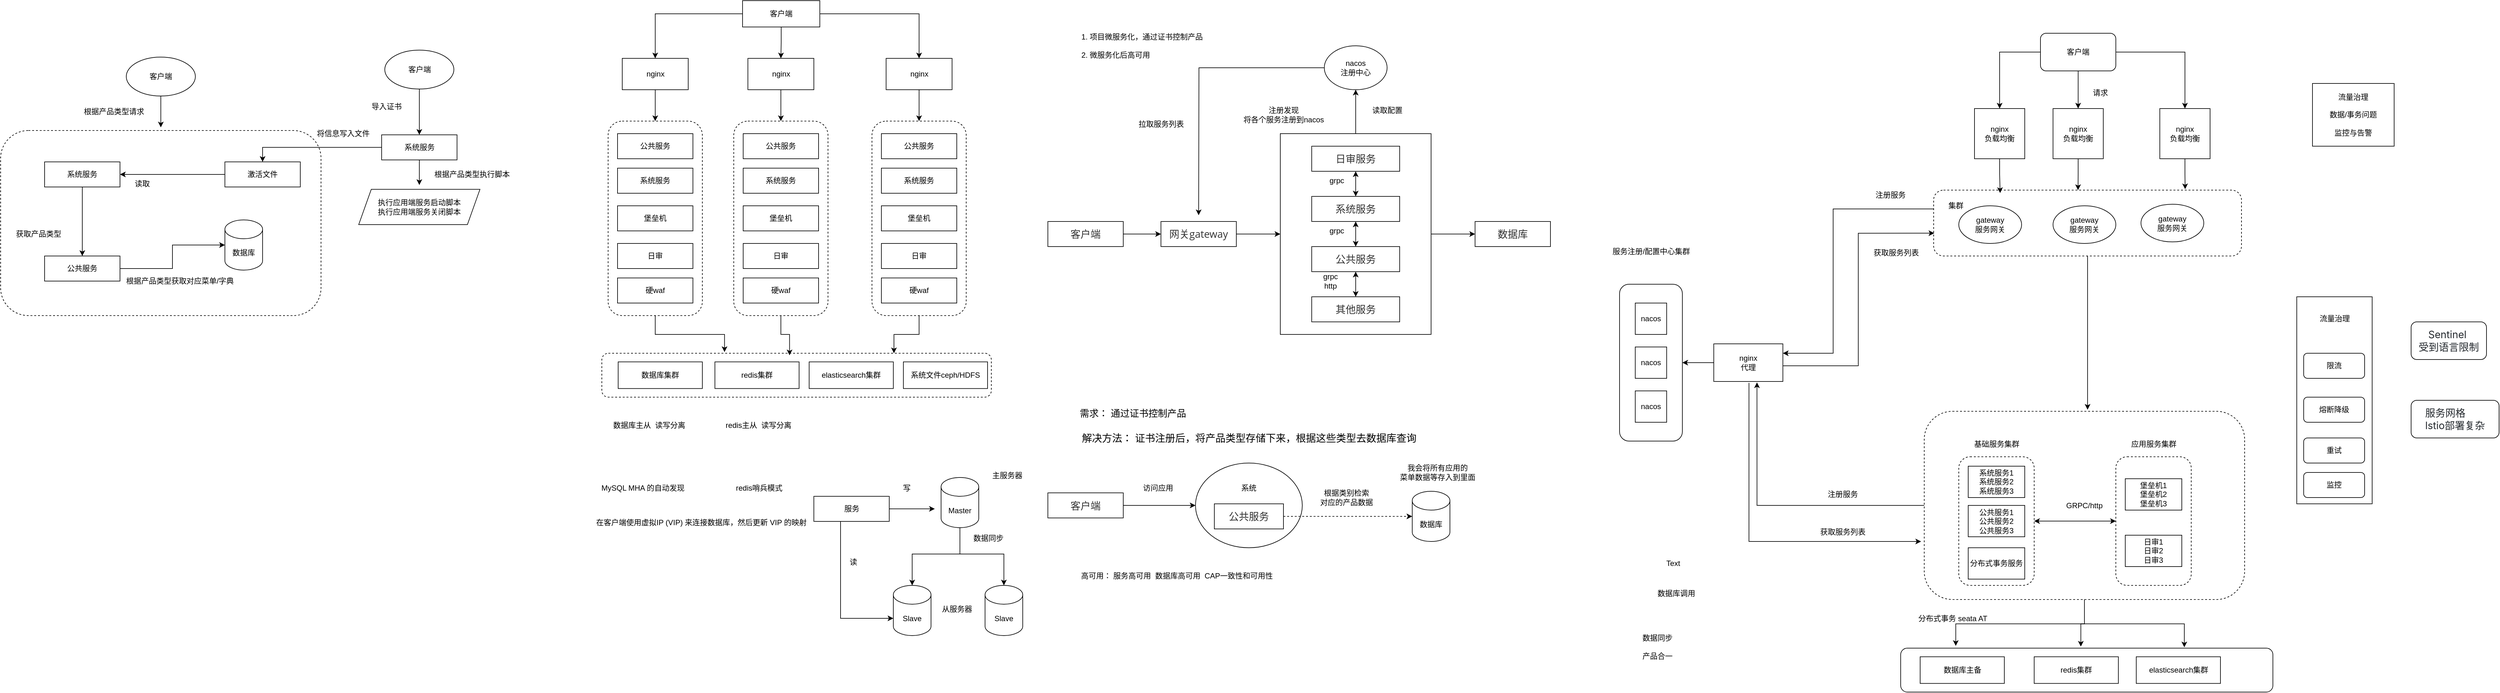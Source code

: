 <mxfile version="24.7.7">
  <diagram id="prtHgNgQTEPvFCAcTncT" name="Page-1">
    <mxGraphModel dx="2853" dy="707" grid="1" gridSize="10" guides="1" tooltips="1" connect="1" arrows="1" fold="1" page="1" pageScale="1" pageWidth="827" pageHeight="1169" math="0" shadow="0">
      <root>
        <mxCell id="0" />
        <mxCell id="1" parent="0" />
        <mxCell id="eADIxxTv7itCcgVYeMpo-132" value="" style="rounded=1;whiteSpace=wrap;html=1;dashed=1;" vertex="1" parent="1">
          <mxGeometry x="-1647" y="265" width="510" height="295" as="geometry" />
        </mxCell>
        <mxCell id="eADIxxTv7itCcgVYeMpo-8" value="" style="rounded=1;whiteSpace=wrap;html=1;dashed=1;" vertex="1" parent="1">
          <mxGeometry x="-680" y="250" width="150" height="310" as="geometry" />
        </mxCell>
        <mxCell id="CiiGDle08EUH7M_z_X6h-32" value="GRPC/http" style="rounded=1;whiteSpace=wrap;html=1;dashed=1;" parent="1" vertex="1">
          <mxGeometry x="1415" y="712.5" width="510" height="300" as="geometry" />
        </mxCell>
        <mxCell id="CiiGDle08EUH7M_z_X6h-33" value="" style="rounded=1;whiteSpace=wrap;html=1;dashed=1;" parent="1" vertex="1">
          <mxGeometry x="1470" y="785" width="120" height="205" as="geometry" />
        </mxCell>
        <mxCell id="CiiGDle08EUH7M_z_X6h-38" value="" style="rounded=1;whiteSpace=wrap;html=1;dashed=1;" parent="1" vertex="1">
          <mxGeometry x="1720" y="785" width="120" height="205" as="geometry" />
        </mxCell>
        <mxCell id="CiiGDle08EUH7M_z_X6h-51" style="edgeStyle=orthogonalEdgeStyle;rounded=0;orthogonalLoop=1;jettySize=auto;html=1;" parent="1" source="CiiGDle08EUH7M_z_X6h-10" edge="1">
          <mxGeometry relative="1" as="geometry">
            <mxPoint x="1675" y="710" as="targetPoint" />
          </mxGeometry>
        </mxCell>
        <mxCell id="CiiGDle08EUH7M_z_X6h-59" style="edgeStyle=orthogonalEdgeStyle;rounded=0;orthogonalLoop=1;jettySize=auto;html=1;entryX=1;entryY=0.25;entryDx=0;entryDy=0;" parent="1" source="CiiGDle08EUH7M_z_X6h-10" target="CiiGDle08EUH7M_z_X6h-55" edge="1">
          <mxGeometry relative="1" as="geometry">
            <Array as="points">
              <mxPoint x="1270" y="390" />
              <mxPoint x="1270" y="620" />
            </Array>
          </mxGeometry>
        </mxCell>
        <mxCell id="CiiGDle08EUH7M_z_X6h-10" value="" style="rounded=1;whiteSpace=wrap;html=1;dashed=1;" parent="1" vertex="1">
          <mxGeometry x="1430" y="360" width="490" height="105" as="geometry" />
        </mxCell>
        <mxCell id="8J4eURQ9qsnAdOyGuVqm-24" value="" style="ellipse;whiteSpace=wrap;html=1;" parent="1" vertex="1">
          <mxGeometry x="255" y="795" width="170" height="135" as="geometry" />
        </mxCell>
        <mxCell id="ddsroKh8XXSdmjw14_AX-2" style="edgeStyle=orthogonalEdgeStyle;rounded=0;orthogonalLoop=1;jettySize=auto;html=1;entryX=0.5;entryY=1;entryDx=0;entryDy=0;" parent="1" source="8J4eURQ9qsnAdOyGuVqm-12" target="8J4eURQ9qsnAdOyGuVqm-14" edge="1">
          <mxGeometry relative="1" as="geometry" />
        </mxCell>
        <mxCell id="ddsroKh8XXSdmjw14_AX-24" style="edgeStyle=orthogonalEdgeStyle;rounded=0;orthogonalLoop=1;jettySize=auto;html=1;entryX=0;entryY=0.5;entryDx=0;entryDy=0;" parent="1" source="8J4eURQ9qsnAdOyGuVqm-12" target="ddsroKh8XXSdmjw14_AX-21" edge="1">
          <mxGeometry relative="1" as="geometry" />
        </mxCell>
        <mxCell id="8J4eURQ9qsnAdOyGuVqm-12" value="" style="whiteSpace=wrap;html=1;" parent="1" vertex="1">
          <mxGeometry x="390" y="270" width="240" height="320" as="geometry" />
        </mxCell>
        <mxCell id="8J4eURQ9qsnAdOyGuVqm-2" value="&lt;span style=&quot;text-align: left;&quot;&gt;1. 项目微服务化，通过证书控制产品&lt;/span&gt;&lt;div&gt;&lt;div style=&quot;text-align: left;&quot;&gt;&lt;br&gt;&lt;/div&gt;&lt;div style=&quot;text-align: left;&quot;&gt;2. 微服务化后高可用&lt;span style=&quot;text-align: left;&quot;&gt;&lt;br&gt;&lt;/span&gt;&lt;/div&gt;&lt;/div&gt;" style="text;html=1;align=center;verticalAlign=middle;whiteSpace=wrap;rounded=0;" parent="1" vertex="1">
          <mxGeometry x="50" y="100" width="240" height="60" as="geometry" />
        </mxCell>
        <mxCell id="8J4eURQ9qsnAdOyGuVqm-7" value="&lt;span style=&quot;color: rgb(51, 51, 51); font-family: &amp;quot;Open Sans&amp;quot;, &amp;quot;Clear Sans&amp;quot;, &amp;quot;Helvetica Neue&amp;quot;, Helvetica, Arial, &amp;quot;Segoe UI Emoji&amp;quot;, sans-serif; font-size: 16px; orphans: 4; text-align: start; white-space-collapse: preserve; background-color: rgb(255, 255, 255);&quot;&gt;日审服务&lt;/span&gt;" style="rounded=0;whiteSpace=wrap;html=1;" parent="1" vertex="1">
          <mxGeometry x="440" y="290" width="140" height="40" as="geometry" />
        </mxCell>
        <mxCell id="8J4eURQ9qsnAdOyGuVqm-8" value="&lt;span style=&quot;color: rgb(51, 51, 51); font-family: &amp;quot;Open Sans&amp;quot;, &amp;quot;Clear Sans&amp;quot;, &amp;quot;Helvetica Neue&amp;quot;, Helvetica, Arial, &amp;quot;Segoe UI Emoji&amp;quot;, sans-serif; font-size: 16px; orphans: 4; text-align: start; white-space-collapse: preserve; background-color: rgb(255, 255, 255);&quot;&gt;公共服务&lt;/span&gt;" style="rounded=0;whiteSpace=wrap;html=1;" parent="1" vertex="1">
          <mxGeometry x="440" y="450" width="140" height="40" as="geometry" />
        </mxCell>
        <mxCell id="8J4eURQ9qsnAdOyGuVqm-9" value="&lt;span style=&quot;color: rgb(51, 51, 51); font-family: &amp;quot;Open Sans&amp;quot;, &amp;quot;Clear Sans&amp;quot;, &amp;quot;Helvetica Neue&amp;quot;, Helvetica, Arial, &amp;quot;Segoe UI Emoji&amp;quot;, sans-serif; font-size: 16px; orphans: 4; text-align: start; white-space-collapse: preserve; background-color: rgb(255, 255, 255);&quot;&gt;系统服务&lt;/span&gt;" style="rounded=0;whiteSpace=wrap;html=1;" parent="1" vertex="1">
          <mxGeometry x="440" y="370" width="140" height="40" as="geometry" />
        </mxCell>
        <mxCell id="8J4eURQ9qsnAdOyGuVqm-10" value="&lt;div style=&quot;orphans: 4; text-align: start;&quot;&gt;&lt;font face=&quot;Open Sans, Clear Sans, Helvetica Neue, Helvetica, Arial, Segoe UI Emoji, sans-serif&quot; color=&quot;#333333&quot;&gt;&lt;span style=&quot;font-size: 16px; white-space-collapse: preserve; background-color: rgb(255, 255, 255);&quot;&gt;其他服务&lt;/span&gt;&lt;/font&gt;&lt;/div&gt;" style="rounded=0;whiteSpace=wrap;html=1;" parent="1" vertex="1">
          <mxGeometry x="440" y="530" width="140" height="40" as="geometry" />
        </mxCell>
        <mxCell id="dZmMnNn0ZBjEzjQpcNRi-1" style="edgeStyle=orthogonalEdgeStyle;rounded=0;orthogonalLoop=1;jettySize=auto;html=1;" parent="1" source="8J4eURQ9qsnAdOyGuVqm-14" edge="1">
          <mxGeometry relative="1" as="geometry">
            <mxPoint x="260" y="400" as="targetPoint" />
          </mxGeometry>
        </mxCell>
        <mxCell id="8J4eURQ9qsnAdOyGuVqm-14" value="nacos&lt;div&gt;注册中心&lt;/div&gt;" style="ellipse;whiteSpace=wrap;html=1;" parent="1" vertex="1">
          <mxGeometry x="460" y="130" width="100" height="70" as="geometry" />
        </mxCell>
        <mxCell id="8J4eURQ9qsnAdOyGuVqm-17" value="&lt;div&gt;注册发现&lt;/div&gt;将各个服务注册到nacos" style="text;html=1;align=center;verticalAlign=middle;resizable=0;points=[];autosize=1;strokeColor=none;fillColor=none;" parent="1" vertex="1">
          <mxGeometry x="320" y="220" width="150" height="40" as="geometry" />
        </mxCell>
        <mxCell id="8J4eURQ9qsnAdOyGuVqm-29" style="edgeStyle=orthogonalEdgeStyle;rounded=0;orthogonalLoop=1;jettySize=auto;html=1;dashed=1;" parent="1" source="8J4eURQ9qsnAdOyGuVqm-18" edge="1">
          <mxGeometry relative="1" as="geometry">
            <mxPoint x="600" y="880" as="targetPoint" />
          </mxGeometry>
        </mxCell>
        <mxCell id="8J4eURQ9qsnAdOyGuVqm-18" value="&lt;span style=&quot;color: rgb(51, 51, 51); font-family: &amp;quot;Open Sans&amp;quot;, &amp;quot;Clear Sans&amp;quot;, &amp;quot;Helvetica Neue&amp;quot;, Helvetica, Arial, &amp;quot;Segoe UI Emoji&amp;quot;, sans-serif; font-size: 16px; orphans: 4; text-align: start; white-space-collapse: preserve; background-color: rgb(255, 255, 255);&quot;&gt;公共服务&lt;/span&gt;" style="rounded=0;whiteSpace=wrap;html=1;" parent="1" vertex="1">
          <mxGeometry x="285" y="860" width="110" height="40" as="geometry" />
        </mxCell>
        <mxCell id="8J4eURQ9qsnAdOyGuVqm-19" value="&lt;font style=&quot;font-size: 15px;&quot;&gt;需求： 通过证书控制产品&lt;/font&gt;" style="text;html=1;align=center;verticalAlign=middle;resizable=0;points=[];autosize=1;strokeColor=none;fillColor=none;" parent="1" vertex="1">
          <mxGeometry x="60" y="700" width="190" height="30" as="geometry" />
        </mxCell>
        <mxCell id="8J4eURQ9qsnAdOyGuVqm-20" value="&lt;font style=&quot;font-size: 16px;&quot;&gt;解决方法： 证书注册后，将产品类型存储下来，根据这些类型去数据库查询&lt;/font&gt;" style="text;html=1;align=center;verticalAlign=middle;resizable=0;points=[];autosize=1;strokeColor=none;fillColor=none;" parent="1" vertex="1">
          <mxGeometry x="60" y="740" width="560" height="30" as="geometry" />
        </mxCell>
        <mxCell id="8J4eURQ9qsnAdOyGuVqm-27" style="edgeStyle=orthogonalEdgeStyle;rounded=0;orthogonalLoop=1;jettySize=auto;html=1;entryX=0;entryY=0.5;entryDx=0;entryDy=0;" parent="1" source="8J4eURQ9qsnAdOyGuVqm-23" target="8J4eURQ9qsnAdOyGuVqm-24" edge="1">
          <mxGeometry relative="1" as="geometry" />
        </mxCell>
        <mxCell id="8J4eURQ9qsnAdOyGuVqm-23" value="&lt;span style=&quot;color: rgb(51, 51, 51); font-family: &amp;quot;Open Sans&amp;quot;, &amp;quot;Clear Sans&amp;quot;, &amp;quot;Helvetica Neue&amp;quot;, Helvetica, Arial, &amp;quot;Segoe UI Emoji&amp;quot;, sans-serif; font-size: 16px; orphans: 4; text-align: start; white-space-collapse: preserve; background-color: rgb(255, 255, 255);&quot;&gt;客户端&lt;/span&gt;" style="rounded=0;whiteSpace=wrap;html=1;" parent="1" vertex="1">
          <mxGeometry x="20" y="842.5" width="120" height="40" as="geometry" />
        </mxCell>
        <mxCell id="8J4eURQ9qsnAdOyGuVqm-25" value="系统" style="text;html=1;align=center;verticalAlign=middle;whiteSpace=wrap;rounded=0;" parent="1" vertex="1">
          <mxGeometry x="310" y="820" width="60" height="30" as="geometry" />
        </mxCell>
        <mxCell id="8J4eURQ9qsnAdOyGuVqm-28" value="访问应用" style="text;html=1;align=center;verticalAlign=middle;resizable=0;points=[];autosize=1;strokeColor=none;fillColor=none;" parent="1" vertex="1">
          <mxGeometry x="160" y="820" width="70" height="30" as="geometry" />
        </mxCell>
        <mxCell id="8J4eURQ9qsnAdOyGuVqm-30" value="根据类别检索&lt;div&gt;对应的产品数据&lt;/div&gt;" style="text;html=1;align=center;verticalAlign=middle;resizable=0;points=[];autosize=1;strokeColor=none;fillColor=none;" parent="1" vertex="1">
          <mxGeometry x="440" y="830" width="110" height="40" as="geometry" />
        </mxCell>
        <mxCell id="8J4eURQ9qsnAdOyGuVqm-31" value="数据库" style="shape=cylinder3;whiteSpace=wrap;html=1;boundedLbl=1;backgroundOutline=1;size=15;" parent="1" vertex="1">
          <mxGeometry x="600" y="840" width="60" height="80" as="geometry" />
        </mxCell>
        <mxCell id="8J4eURQ9qsnAdOyGuVqm-32" value="我会将所有应用的&lt;div&gt;菜单数据等存入到里面&lt;/div&gt;" style="text;html=1;align=center;verticalAlign=middle;resizable=0;points=[];autosize=1;strokeColor=none;fillColor=none;" parent="1" vertex="1">
          <mxGeometry x="570" y="790" width="140" height="40" as="geometry" />
        </mxCell>
        <mxCell id="8J4eURQ9qsnAdOyGuVqm-34" value="高可用： 服务高可用&amp;nbsp; 数据库高可用&amp;nbsp; CAP一致性和可用性" style="text;html=1;align=center;verticalAlign=middle;resizable=0;points=[];autosize=1;strokeColor=none;fillColor=none;" parent="1" vertex="1">
          <mxGeometry x="60" y="960" width="330" height="30" as="geometry" />
        </mxCell>
        <mxCell id="ddsroKh8XXSdmjw14_AX-25" value="" style="edgeStyle=orthogonalEdgeStyle;rounded=0;orthogonalLoop=1;jettySize=auto;html=1;" parent="1" source="ddsroKh8XXSdmjw14_AX-3" target="ddsroKh8XXSdmjw14_AX-4" edge="1">
          <mxGeometry relative="1" as="geometry" />
        </mxCell>
        <mxCell id="ddsroKh8XXSdmjw14_AX-3" value="&lt;span style=&quot;color: rgb(51, 51, 51); font-family: &amp;quot;Open Sans&amp;quot;, &amp;quot;Clear Sans&amp;quot;, &amp;quot;Helvetica Neue&amp;quot;, Helvetica, Arial, &amp;quot;Segoe UI Emoji&amp;quot;, sans-serif; font-size: 16px; orphans: 4; text-align: start; white-space-collapse: preserve; background-color: rgb(255, 255, 255);&quot;&gt;客户端&lt;/span&gt;" style="rounded=0;whiteSpace=wrap;html=1;" parent="1" vertex="1">
          <mxGeometry x="20" y="410" width="120" height="40" as="geometry" />
        </mxCell>
        <mxCell id="ddsroKh8XXSdmjw14_AX-26" value="" style="edgeStyle=orthogonalEdgeStyle;rounded=0;orthogonalLoop=1;jettySize=auto;html=1;" parent="1" source="ddsroKh8XXSdmjw14_AX-4" target="8J4eURQ9qsnAdOyGuVqm-12" edge="1">
          <mxGeometry relative="1" as="geometry" />
        </mxCell>
        <mxCell id="ddsroKh8XXSdmjw14_AX-4" value="&lt;div style=&quot;orphans: 4; text-align: start;&quot;&gt;&lt;font face=&quot;Open Sans, Clear Sans, Helvetica Neue, Helvetica, Arial, Segoe UI Emoji, sans-serif&quot; color=&quot;#333333&quot;&gt;&lt;span style=&quot;font-size: 16px; white-space-collapse: preserve; background-color: rgb(255, 255, 255);&quot;&gt;网关gateway&lt;/span&gt;&lt;/font&gt;&lt;/div&gt;" style="rounded=0;whiteSpace=wrap;html=1;" parent="1" vertex="1">
          <mxGeometry x="200" y="410" width="120" height="40" as="geometry" />
        </mxCell>
        <mxCell id="ddsroKh8XXSdmjw14_AX-9" value="" style="endArrow=classic;startArrow=classic;html=1;rounded=0;entryX=0.5;entryY=1;entryDx=0;entryDy=0;" parent="1" source="8J4eURQ9qsnAdOyGuVqm-9" target="8J4eURQ9qsnAdOyGuVqm-7" edge="1">
          <mxGeometry width="50" height="50" relative="1" as="geometry">
            <mxPoint x="485" y="380" as="sourcePoint" />
            <mxPoint x="535" y="330" as="targetPoint" />
          </mxGeometry>
        </mxCell>
        <mxCell id="ddsroKh8XXSdmjw14_AX-10" value="grpc" style="text;html=1;align=center;verticalAlign=middle;whiteSpace=wrap;rounded=0;" parent="1" vertex="1">
          <mxGeometry x="450" y="330" width="60" height="30" as="geometry" />
        </mxCell>
        <mxCell id="ddsroKh8XXSdmjw14_AX-13" value="" style="endArrow=classic;startArrow=classic;html=1;rounded=0;entryX=0.5;entryY=1;entryDx=0;entryDy=0;" parent="1" edge="1">
          <mxGeometry width="50" height="50" relative="1" as="geometry">
            <mxPoint x="510" y="450" as="sourcePoint" />
            <mxPoint x="510" y="410" as="targetPoint" />
          </mxGeometry>
        </mxCell>
        <mxCell id="ddsroKh8XXSdmjw14_AX-14" value="grpc" style="text;html=1;align=center;verticalAlign=middle;whiteSpace=wrap;rounded=0;" parent="1" vertex="1">
          <mxGeometry x="450" y="410" width="60" height="30" as="geometry" />
        </mxCell>
        <mxCell id="ddsroKh8XXSdmjw14_AX-15" value="" style="endArrow=classic;startArrow=classic;html=1;rounded=0;entryX=0.5;entryY=1;entryDx=0;entryDy=0;exitX=0.5;exitY=0;exitDx=0;exitDy=0;" parent="1" source="8J4eURQ9qsnAdOyGuVqm-10" target="8J4eURQ9qsnAdOyGuVqm-8" edge="1">
          <mxGeometry width="50" height="50" relative="1" as="geometry">
            <mxPoint x="509" y="520" as="sourcePoint" />
            <mxPoint x="509" y="480" as="targetPoint" />
          </mxGeometry>
        </mxCell>
        <mxCell id="ddsroKh8XXSdmjw14_AX-16" value="grpc&lt;div&gt;http&lt;/div&gt;" style="text;html=1;align=center;verticalAlign=middle;whiteSpace=wrap;rounded=0;" parent="1" vertex="1">
          <mxGeometry x="440" y="490" width="60" height="30" as="geometry" />
        </mxCell>
        <mxCell id="ddsroKh8XXSdmjw14_AX-21" value="&lt;div style=&quot;orphans: 4; text-align: start;&quot;&gt;&lt;font face=&quot;Open Sans, Clear Sans, Helvetica Neue, Helvetica, Arial, Segoe UI Emoji, sans-serif&quot; color=&quot;#333333&quot;&gt;&lt;span style=&quot;font-size: 16px; white-space-collapse: preserve; background-color: rgb(255, 255, 255);&quot;&gt;数据库&lt;/span&gt;&lt;/font&gt;&lt;/div&gt;" style="rounded=0;whiteSpace=wrap;html=1;" parent="1" vertex="1">
          <mxGeometry x="700" y="410" width="120" height="40" as="geometry" />
        </mxCell>
        <mxCell id="ddsroKh8XXSdmjw14_AX-27" value="读取配置" style="text;html=1;align=center;verticalAlign=middle;resizable=0;points=[];autosize=1;strokeColor=none;fillColor=none;" parent="1" vertex="1">
          <mxGeometry x="525" y="218" width="70" height="30" as="geometry" />
        </mxCell>
        <mxCell id="dZmMnNn0ZBjEzjQpcNRi-2" value="拉取服务列表" style="text;html=1;align=center;verticalAlign=middle;resizable=0;points=[];autosize=1;strokeColor=none;fillColor=none;" parent="1" vertex="1">
          <mxGeometry x="150" y="240" width="100" height="30" as="geometry" />
        </mxCell>
        <mxCell id="eADIxxTv7itCcgVYeMpo-69" style="edgeStyle=orthogonalEdgeStyle;rounded=0;orthogonalLoop=1;jettySize=auto;html=1;entryX=0.5;entryY=0;entryDx=0;entryDy=0;" edge="1" parent="1" source="CiiGDle08EUH7M_z_X6h-2" target="eADIxxTv7itCcgVYeMpo-65">
          <mxGeometry relative="1" as="geometry" />
        </mxCell>
        <mxCell id="eADIxxTv7itCcgVYeMpo-70" style="edgeStyle=orthogonalEdgeStyle;rounded=0;orthogonalLoop=1;jettySize=auto;html=1;entryX=0.5;entryY=0;entryDx=0;entryDy=0;" edge="1" parent="1" source="CiiGDle08EUH7M_z_X6h-2" target="CiiGDle08EUH7M_z_X6h-3">
          <mxGeometry relative="1" as="geometry" />
        </mxCell>
        <mxCell id="eADIxxTv7itCcgVYeMpo-71" style="edgeStyle=orthogonalEdgeStyle;rounded=0;orthogonalLoop=1;jettySize=auto;html=1;entryX=0.5;entryY=0;entryDx=0;entryDy=0;" edge="1" parent="1" source="CiiGDle08EUH7M_z_X6h-2" target="eADIxxTv7itCcgVYeMpo-68">
          <mxGeometry relative="1" as="geometry" />
        </mxCell>
        <mxCell id="CiiGDle08EUH7M_z_X6h-2" value="客户端" style="rounded=1;whiteSpace=wrap;html=1;" parent="1" vertex="1">
          <mxGeometry x="1600" y="110" width="120" height="60" as="geometry" />
        </mxCell>
        <mxCell id="CiiGDle08EUH7M_z_X6h-3" value="nginx&lt;br&gt;负载均衡" style="whiteSpace=wrap;html=1;aspect=fixed;" parent="1" vertex="1">
          <mxGeometry x="1620" y="230" width="80" height="80" as="geometry" />
        </mxCell>
        <mxCell id="CiiGDle08EUH7M_z_X6h-5" value="请求" style="text;html=1;align=center;verticalAlign=middle;resizable=0;points=[];autosize=1;strokeColor=none;fillColor=none;" parent="1" vertex="1">
          <mxGeometry x="1670" y="190" width="50" height="30" as="geometry" />
        </mxCell>
        <mxCell id="CiiGDle08EUH7M_z_X6h-7" value="gateway&lt;div&gt;服务网关&lt;/div&gt;" style="ellipse;whiteSpace=wrap;html=1;" parent="1" vertex="1">
          <mxGeometry x="1470" y="385" width="100" height="60" as="geometry" />
        </mxCell>
        <mxCell id="CiiGDle08EUH7M_z_X6h-8" value="gateway&lt;div&gt;服务网关&lt;br&gt;&lt;/div&gt;" style="ellipse;whiteSpace=wrap;html=1;" parent="1" vertex="1">
          <mxGeometry x="1620" y="385" width="100" height="60" as="geometry" />
        </mxCell>
        <mxCell id="CiiGDle08EUH7M_z_X6h-9" value="gateway&lt;div&gt;服务网关&lt;br&gt;&lt;/div&gt;" style="ellipse;whiteSpace=wrap;html=1;" parent="1" vertex="1">
          <mxGeometry x="1760" y="382.5" width="100" height="60" as="geometry" />
        </mxCell>
        <mxCell id="CiiGDle08EUH7M_z_X6h-11" style="edgeStyle=orthogonalEdgeStyle;rounded=0;orthogonalLoop=1;jettySize=auto;html=1;entryX=0.469;entryY=0;entryDx=0;entryDy=0;entryPerimeter=0;" parent="1" source="CiiGDle08EUH7M_z_X6h-3" target="CiiGDle08EUH7M_z_X6h-10" edge="1">
          <mxGeometry relative="1" as="geometry" />
        </mxCell>
        <mxCell id="CiiGDle08EUH7M_z_X6h-16" value="" style="rounded=1;whiteSpace=wrap;html=1;" parent="1" vertex="1">
          <mxGeometry x="930" y="510" width="100" height="250" as="geometry" />
        </mxCell>
        <mxCell id="CiiGDle08EUH7M_z_X6h-18" value="nacos" style="whiteSpace=wrap;html=1;aspect=fixed;direction=south;" parent="1" vertex="1">
          <mxGeometry x="955" y="540" width="50" height="50" as="geometry" />
        </mxCell>
        <mxCell id="CiiGDle08EUH7M_z_X6h-19" value="nacos" style="whiteSpace=wrap;html=1;aspect=fixed;" parent="1" vertex="1">
          <mxGeometry x="955" y="610" width="50" height="50" as="geometry" />
        </mxCell>
        <mxCell id="CiiGDle08EUH7M_z_X6h-20" value="nacos" style="whiteSpace=wrap;html=1;aspect=fixed;" parent="1" vertex="1">
          <mxGeometry x="955" y="680" width="50" height="50" as="geometry" />
        </mxCell>
        <mxCell id="CiiGDle08EUH7M_z_X6h-21" value="服务注册/配置中心集群" style="text;html=1;align=center;verticalAlign=middle;resizable=0;points=[];autosize=1;strokeColor=none;fillColor=none;" parent="1" vertex="1">
          <mxGeometry x="905" y="442.5" width="150" height="30" as="geometry" />
        </mxCell>
        <mxCell id="CiiGDle08EUH7M_z_X6h-29" value="注册服务" style="text;html=1;align=center;verticalAlign=middle;resizable=0;points=[];autosize=1;strokeColor=none;fillColor=none;" parent="1" vertex="1">
          <mxGeometry x="1326" y="352.5" width="70" height="30" as="geometry" />
        </mxCell>
        <mxCell id="CiiGDle08EUH7M_z_X6h-30" value="集群" style="text;html=1;align=center;verticalAlign=middle;resizable=0;points=[];autosize=1;strokeColor=none;fillColor=none;" parent="1" vertex="1">
          <mxGeometry x="1440" y="370" width="50" height="30" as="geometry" />
        </mxCell>
        <mxCell id="CiiGDle08EUH7M_z_X6h-31" value="获取服务列表" style="text;html=1;align=center;verticalAlign=middle;resizable=0;points=[];autosize=1;strokeColor=none;fillColor=none;" parent="1" vertex="1">
          <mxGeometry x="1320" y="445" width="100" height="30" as="geometry" />
        </mxCell>
        <mxCell id="CiiGDle08EUH7M_z_X6h-34" value="基础服务集群" style="text;html=1;align=center;verticalAlign=middle;resizable=0;points=[];autosize=1;strokeColor=none;fillColor=none;" parent="1" vertex="1">
          <mxGeometry x="1480" y="750" width="100" height="30" as="geometry" />
        </mxCell>
        <mxCell id="CiiGDle08EUH7M_z_X6h-35" value="系统服务1&lt;div&gt;系统服务2&lt;br&gt;&lt;/div&gt;&lt;div&gt;系统服务3&lt;br&gt;&lt;/div&gt;" style="rounded=0;whiteSpace=wrap;html=1;" parent="1" vertex="1">
          <mxGeometry x="1485" y="800" width="90" height="50" as="geometry" />
        </mxCell>
        <mxCell id="CiiGDle08EUH7M_z_X6h-36" value="公共服务1&lt;div&gt;公共服务2&lt;br&gt;&lt;/div&gt;&lt;div&gt;公共服务3&lt;br&gt;&lt;/div&gt;" style="rounded=0;whiteSpace=wrap;html=1;" parent="1" vertex="1">
          <mxGeometry x="1485" y="862.5" width="90" height="50" as="geometry" />
        </mxCell>
        <mxCell id="CiiGDle08EUH7M_z_X6h-39" value="应用服务集群" style="text;html=1;align=center;verticalAlign=middle;resizable=0;points=[];autosize=1;strokeColor=none;fillColor=none;" parent="1" vertex="1">
          <mxGeometry x="1730" y="750" width="100" height="30" as="geometry" />
        </mxCell>
        <mxCell id="CiiGDle08EUH7M_z_X6h-40" value="堡垒机1&lt;div&gt;堡垒机2&lt;br&gt;&lt;/div&gt;&lt;div&gt;堡垒机3&lt;br&gt;&lt;/div&gt;" style="rounded=0;whiteSpace=wrap;html=1;" parent="1" vertex="1">
          <mxGeometry x="1735" y="820" width="90" height="50" as="geometry" />
        </mxCell>
        <mxCell id="CiiGDle08EUH7M_z_X6h-41" value="日审1&lt;div&gt;日审2&lt;/div&gt;&lt;div&gt;日审3&lt;/div&gt;" style="rounded=0;whiteSpace=wrap;html=1;" parent="1" vertex="1">
          <mxGeometry x="1735" y="910" width="90" height="50" as="geometry" />
        </mxCell>
        <mxCell id="CiiGDle08EUH7M_z_X6h-49" value="注册服务" style="text;html=1;align=center;verticalAlign=middle;resizable=0;points=[];autosize=1;strokeColor=none;fillColor=none;" parent="1" vertex="1">
          <mxGeometry x="1250" y="830" width="70" height="30" as="geometry" />
        </mxCell>
        <mxCell id="CiiGDle08EUH7M_z_X6h-50" value="获取服务列表" style="text;html=1;align=center;verticalAlign=middle;resizable=0;points=[];autosize=1;strokeColor=none;fillColor=none;" parent="1" vertex="1">
          <mxGeometry x="1235" y="890" width="100" height="30" as="geometry" />
        </mxCell>
        <mxCell id="CiiGDle08EUH7M_z_X6h-64" style="edgeStyle=orthogonalEdgeStyle;rounded=0;orthogonalLoop=1;jettySize=auto;html=1;" parent="1" source="CiiGDle08EUH7M_z_X6h-55" target="CiiGDle08EUH7M_z_X6h-16" edge="1">
          <mxGeometry relative="1" as="geometry" />
        </mxCell>
        <mxCell id="CiiGDle08EUH7M_z_X6h-55" value="nginx&lt;br&gt;代理" style="rounded=0;whiteSpace=wrap;html=1;" parent="1" vertex="1">
          <mxGeometry x="1080" y="605" width="110" height="60" as="geometry" />
        </mxCell>
        <mxCell id="CiiGDle08EUH7M_z_X6h-60" style="edgeStyle=orthogonalEdgeStyle;rounded=0;orthogonalLoop=1;jettySize=auto;html=1;entryX=0.002;entryY=0.654;entryDx=0;entryDy=0;entryPerimeter=0;" parent="1" source="CiiGDle08EUH7M_z_X6h-55" target="CiiGDle08EUH7M_z_X6h-10" edge="1">
          <mxGeometry relative="1" as="geometry">
            <Array as="points">
              <mxPoint x="1310" y="640" />
              <mxPoint x="1310" y="429" />
            </Array>
          </mxGeometry>
        </mxCell>
        <mxCell id="CiiGDle08EUH7M_z_X6h-62" style="edgeStyle=orthogonalEdgeStyle;rounded=0;orthogonalLoop=1;jettySize=auto;html=1;entryX=0.625;entryY=1.024;entryDx=0;entryDy=0;entryPerimeter=0;" parent="1" source="CiiGDle08EUH7M_z_X6h-32" target="CiiGDle08EUH7M_z_X6h-55" edge="1">
          <mxGeometry relative="1" as="geometry" />
        </mxCell>
        <mxCell id="CiiGDle08EUH7M_z_X6h-63" style="edgeStyle=orthogonalEdgeStyle;rounded=0;orthogonalLoop=1;jettySize=auto;html=1;entryX=-0.002;entryY=0.659;entryDx=0;entryDy=0;entryPerimeter=0;" parent="1" edge="1">
          <mxGeometry relative="1" as="geometry">
            <mxPoint x="1136.02" y="667.3" as="sourcePoint" />
            <mxPoint x="1410" y="920" as="targetPoint" />
            <Array as="points">
              <mxPoint x="1136" y="920" />
            </Array>
          </mxGeometry>
        </mxCell>
        <mxCell id="CiiGDle08EUH7M_z_X6h-65" value="" style="rounded=1;whiteSpace=wrap;html=1;" parent="1" vertex="1">
          <mxGeometry x="1377.5" y="1090" width="592.5" height="70" as="geometry" />
        </mxCell>
        <mxCell id="CiiGDle08EUH7M_z_X6h-66" value="数据库主备" style="rounded=0;whiteSpace=wrap;html=1;" parent="1" vertex="1">
          <mxGeometry x="1408.5" y="1103.75" width="134" height="42.5" as="geometry" />
        </mxCell>
        <mxCell id="CiiGDle08EUH7M_z_X6h-67" value="redis集群" style="rounded=0;whiteSpace=wrap;html=1;" parent="1" vertex="1">
          <mxGeometry x="1590" y="1103.75" width="134" height="42.5" as="geometry" />
        </mxCell>
        <mxCell id="CiiGDle08EUH7M_z_X6h-70" value="elasticsearch集群" style="rounded=0;whiteSpace=wrap;html=1;" parent="1" vertex="1">
          <mxGeometry x="1752.5" y="1103.75" width="134" height="42.5" as="geometry" />
        </mxCell>
        <mxCell id="CiiGDle08EUH7M_z_X6h-71" style="edgeStyle=orthogonalEdgeStyle;rounded=0;orthogonalLoop=1;jettySize=auto;html=1;entryX=0.148;entryY=-0.051;entryDx=0;entryDy=0;entryPerimeter=0;" parent="1" source="CiiGDle08EUH7M_z_X6h-32" target="CiiGDle08EUH7M_z_X6h-65" edge="1">
          <mxGeometry relative="1" as="geometry" />
        </mxCell>
        <mxCell id="CiiGDle08EUH7M_z_X6h-72" style="edgeStyle=orthogonalEdgeStyle;rounded=0;orthogonalLoop=1;jettySize=auto;html=1;entryX=0.484;entryY=-0.035;entryDx=0;entryDy=0;entryPerimeter=0;" parent="1" source="CiiGDle08EUH7M_z_X6h-32" target="CiiGDle08EUH7M_z_X6h-65" edge="1">
          <mxGeometry relative="1" as="geometry" />
        </mxCell>
        <mxCell id="CiiGDle08EUH7M_z_X6h-73" style="edgeStyle=orthogonalEdgeStyle;rounded=0;orthogonalLoop=1;jettySize=auto;html=1;entryX=0.762;entryY=-0.019;entryDx=0;entryDy=0;entryPerimeter=0;" parent="1" source="CiiGDle08EUH7M_z_X6h-32" target="CiiGDle08EUH7M_z_X6h-65" edge="1">
          <mxGeometry relative="1" as="geometry" />
        </mxCell>
        <mxCell id="CiiGDle08EUH7M_z_X6h-74" value="分布式事务 seata AT" style="text;html=1;align=center;verticalAlign=middle;resizable=0;points=[];autosize=1;strokeColor=none;fillColor=none;" parent="1" vertex="1">
          <mxGeometry x="1395" y="1028" width="130" height="30" as="geometry" />
        </mxCell>
        <mxCell id="CiiGDle08EUH7M_z_X6h-75" value="" style="endArrow=classic;startArrow=classic;html=1;rounded=0;" parent="1" source="CiiGDle08EUH7M_z_X6h-33" target="CiiGDle08EUH7M_z_X6h-38" edge="1">
          <mxGeometry width="50" height="50" relative="1" as="geometry">
            <mxPoint x="1610" y="930" as="sourcePoint" />
            <mxPoint x="1660" y="880" as="targetPoint" />
          </mxGeometry>
        </mxCell>
        <mxCell id="CiiGDle08EUH7M_z_X6h-76" value="" style="rounded=0;whiteSpace=wrap;html=1;" parent="1" vertex="1">
          <mxGeometry x="2008" y="530" width="120" height="330" as="geometry" />
        </mxCell>
        <mxCell id="CiiGDle08EUH7M_z_X6h-77" value="流量治理" style="text;html=1;align=center;verticalAlign=middle;resizable=0;points=[];autosize=1;strokeColor=none;fillColor=none;" parent="1" vertex="1">
          <mxGeometry x="2033" y="550" width="70" height="30" as="geometry" />
        </mxCell>
        <mxCell id="CiiGDle08EUH7M_z_X6h-78" value="&lt;span style=&quot;text-wrap: nowrap;&quot;&gt;限流&lt;/span&gt;" style="rounded=1;whiteSpace=wrap;html=1;" parent="1" vertex="1">
          <mxGeometry x="2019" y="620" width="97" height="40" as="geometry" />
        </mxCell>
        <mxCell id="CiiGDle08EUH7M_z_X6h-88" value="&lt;span style=&quot;color: rgb(36, 41, 46); font-family: -apple-system, BlinkMacSystemFont, &amp;quot;Segoe UI&amp;quot;, Helvetica, Arial, sans-serif, &amp;quot;Apple Color Emoji&amp;quot;, &amp;quot;Segoe UI Emoji&amp;quot;, &amp;quot;Segoe UI Symbol&amp;quot;; font-size: 16px; text-align: start;&quot;&gt;Sentinel&amp;nbsp;&lt;/span&gt;&lt;div&gt;&lt;span style=&quot;color: rgb(36, 41, 46); font-family: -apple-system, BlinkMacSystemFont, &amp;quot;Segoe UI&amp;quot;, Helvetica, Arial, sans-serif, &amp;quot;Apple Color Emoji&amp;quot;, &amp;quot;Segoe UI Emoji&amp;quot;, &amp;quot;Segoe UI Symbol&amp;quot;; font-size: 16px; text-align: start;&quot;&gt;受到语言限制&lt;/span&gt;&lt;/div&gt;" style="rounded=1;whiteSpace=wrap;html=1;" parent="1" vertex="1">
          <mxGeometry x="2190" y="570" width="120" height="60" as="geometry" />
        </mxCell>
        <mxCell id="CiiGDle08EUH7M_z_X6h-89" value="&lt;span style=&quot;text-wrap: nowrap;&quot;&gt;熔断降级&lt;/span&gt;" style="rounded=1;whiteSpace=wrap;html=1;" parent="1" vertex="1">
          <mxGeometry x="2019" y="690" width="97" height="40" as="geometry" />
        </mxCell>
        <mxCell id="CiiGDle08EUH7M_z_X6h-90" value="&lt;div&gt;&lt;br&gt;&lt;/div&gt;&lt;div&gt;流量治理&lt;/div&gt;&lt;div&gt;&lt;br&gt;&lt;/div&gt;数据/事务问题&lt;div&gt;&lt;br&gt;&lt;/div&gt;&lt;div&gt;监控与告警&lt;br&gt;&lt;div&gt;&lt;br&gt;&lt;/div&gt;&lt;/div&gt;" style="whiteSpace=wrap;html=1;" parent="1" vertex="1">
          <mxGeometry x="2033" y="190" width="130" height="100" as="geometry" />
        </mxCell>
        <mxCell id="CiiGDle08EUH7M_z_X6h-91" value="&lt;span style=&quot;text-wrap: nowrap;&quot;&gt;重试&lt;/span&gt;" style="rounded=1;whiteSpace=wrap;html=1;" parent="1" vertex="1">
          <mxGeometry x="2019" y="755" width="97" height="40" as="geometry" />
        </mxCell>
        <mxCell id="CiiGDle08EUH7M_z_X6h-92" value="&lt;div style=&quot;text-align: start;&quot;&gt;&lt;font face=&quot;-apple-system, BlinkMacSystemFont, Segoe UI, Helvetica, Arial, sans-serif, Apple Color Emoji, Segoe UI Emoji, Segoe UI Symbol&quot; color=&quot;#24292e&quot;&gt;&lt;span style=&quot;font-size: 16px;&quot;&gt;服务网格&lt;/span&gt;&lt;/font&gt;&lt;/div&gt;&lt;div style=&quot;text-align: start;&quot;&gt;&lt;font face=&quot;-apple-system, BlinkMacSystemFont, Segoe UI, Helvetica, Arial, sans-serif, Apple Color Emoji, Segoe UI Emoji, Segoe UI Symbol&quot; color=&quot;#24292e&quot;&gt;&lt;span style=&quot;font-size: 16px;&quot;&gt;lstio部署复杂&lt;/span&gt;&lt;/font&gt;&lt;/div&gt;" style="rounded=1;whiteSpace=wrap;html=1;" parent="1" vertex="1">
          <mxGeometry x="2190" y="695" width="140" height="60" as="geometry" />
        </mxCell>
        <mxCell id="CiiGDle08EUH7M_z_X6h-93" value="分布式事务服务" style="rounded=0;whiteSpace=wrap;html=1;" parent="1" vertex="1">
          <mxGeometry x="1485" y="930" width="90" height="50" as="geometry" />
        </mxCell>
        <mxCell id="CiiGDle08EUH7M_z_X6h-94" value="&lt;span style=&quot;text-wrap: nowrap;&quot;&gt;监控&lt;/span&gt;" style="rounded=1;whiteSpace=wrap;html=1;" parent="1" vertex="1">
          <mxGeometry x="2019" y="810" width="97" height="40" as="geometry" />
        </mxCell>
        <mxCell id="eADIxxTv7itCcgVYeMpo-1" value="数据库调用" style="text;html=1;align=center;verticalAlign=middle;resizable=0;points=[];autosize=1;strokeColor=none;fillColor=none;" vertex="1" parent="1">
          <mxGeometry x="980" y="988" width="80" height="30" as="geometry" />
        </mxCell>
        <mxCell id="eADIxxTv7itCcgVYeMpo-2" value="Text" style="text;html=1;align=center;verticalAlign=middle;resizable=0;points=[];autosize=1;strokeColor=none;fillColor=none;" vertex="1" parent="1">
          <mxGeometry x="990" y="940" width="50" height="30" as="geometry" />
        </mxCell>
        <mxCell id="eADIxxTv7itCcgVYeMpo-4" value="数据同步&lt;div&gt;&lt;br&gt;&lt;/div&gt;&lt;div&gt;产品合一&lt;/div&gt;" style="text;html=1;align=center;verticalAlign=middle;resizable=0;points=[];autosize=1;strokeColor=none;fillColor=none;" vertex="1" parent="1">
          <mxGeometry x="955" y="1058" width="70" height="60" as="geometry" />
        </mxCell>
        <mxCell id="eADIxxTv7itCcgVYeMpo-43" style="edgeStyle=orthogonalEdgeStyle;rounded=0;orthogonalLoop=1;jettySize=auto;html=1;" edge="1" parent="1" source="eADIxxTv7itCcgVYeMpo-6" target="eADIxxTv7itCcgVYeMpo-38">
          <mxGeometry relative="1" as="geometry" />
        </mxCell>
        <mxCell id="eADIxxTv7itCcgVYeMpo-44" style="edgeStyle=orthogonalEdgeStyle;rounded=0;orthogonalLoop=1;jettySize=auto;html=1;" edge="1" parent="1" source="eADIxxTv7itCcgVYeMpo-6" target="eADIxxTv7itCcgVYeMpo-40">
          <mxGeometry relative="1" as="geometry" />
        </mxCell>
        <mxCell id="eADIxxTv7itCcgVYeMpo-45" style="edgeStyle=orthogonalEdgeStyle;rounded=0;orthogonalLoop=1;jettySize=auto;html=1;entryX=0.5;entryY=0;entryDx=0;entryDy=0;" edge="1" parent="1" source="eADIxxTv7itCcgVYeMpo-6" target="eADIxxTv7itCcgVYeMpo-41">
          <mxGeometry relative="1" as="geometry" />
        </mxCell>
        <mxCell id="eADIxxTv7itCcgVYeMpo-6" value="客户端" style="rounded=0;whiteSpace=wrap;html=1;" vertex="1" parent="1">
          <mxGeometry x="-466" y="58" width="123" height="42" as="geometry" />
        </mxCell>
        <mxCell id="eADIxxTv7itCcgVYeMpo-9" value="公共服务" style="rounded=0;whiteSpace=wrap;html=1;" vertex="1" parent="1">
          <mxGeometry x="-665" y="270" width="120" height="40" as="geometry" />
        </mxCell>
        <mxCell id="eADIxxTv7itCcgVYeMpo-10" value="系统服务" style="rounded=0;whiteSpace=wrap;html=1;" vertex="1" parent="1">
          <mxGeometry x="-665" y="325" width="120" height="40" as="geometry" />
        </mxCell>
        <mxCell id="eADIxxTv7itCcgVYeMpo-11" value="堡垒机" style="rounded=0;whiteSpace=wrap;html=1;" vertex="1" parent="1">
          <mxGeometry x="-665" y="385" width="120" height="40" as="geometry" />
        </mxCell>
        <mxCell id="eADIxxTv7itCcgVYeMpo-12" value="日审" style="rounded=0;whiteSpace=wrap;html=1;" vertex="1" parent="1">
          <mxGeometry x="-665" y="445" width="120" height="40" as="geometry" />
        </mxCell>
        <mxCell id="eADIxxTv7itCcgVYeMpo-13" value="硬waf" style="rounded=0;whiteSpace=wrap;html=1;" vertex="1" parent="1">
          <mxGeometry x="-665" y="500" width="120" height="40" as="geometry" />
        </mxCell>
        <mxCell id="eADIxxTv7itCcgVYeMpo-14" value="" style="rounded=1;whiteSpace=wrap;html=1;dashed=1;" vertex="1" parent="1">
          <mxGeometry x="-480" y="250" width="150" height="310" as="geometry" />
        </mxCell>
        <mxCell id="eADIxxTv7itCcgVYeMpo-15" value="公共服务" style="rounded=0;whiteSpace=wrap;html=1;" vertex="1" parent="1">
          <mxGeometry x="-465" y="270" width="120" height="40" as="geometry" />
        </mxCell>
        <mxCell id="eADIxxTv7itCcgVYeMpo-16" value="系统服务" style="rounded=0;whiteSpace=wrap;html=1;" vertex="1" parent="1">
          <mxGeometry x="-465" y="325" width="120" height="40" as="geometry" />
        </mxCell>
        <mxCell id="eADIxxTv7itCcgVYeMpo-17" value="堡垒机" style="rounded=0;whiteSpace=wrap;html=1;" vertex="1" parent="1">
          <mxGeometry x="-465" y="385" width="120" height="40" as="geometry" />
        </mxCell>
        <mxCell id="eADIxxTv7itCcgVYeMpo-18" value="日审" style="rounded=0;whiteSpace=wrap;html=1;" vertex="1" parent="1">
          <mxGeometry x="-465" y="445" width="120" height="40" as="geometry" />
        </mxCell>
        <mxCell id="eADIxxTv7itCcgVYeMpo-19" value="硬waf" style="rounded=0;whiteSpace=wrap;html=1;" vertex="1" parent="1">
          <mxGeometry x="-465" y="500" width="120" height="40" as="geometry" />
        </mxCell>
        <mxCell id="eADIxxTv7itCcgVYeMpo-59" style="edgeStyle=orthogonalEdgeStyle;rounded=0;orthogonalLoop=1;jettySize=auto;html=1;entryX=0.75;entryY=0;entryDx=0;entryDy=0;" edge="1" parent="1" source="eADIxxTv7itCcgVYeMpo-32" target="eADIxxTv7itCcgVYeMpo-53">
          <mxGeometry relative="1" as="geometry" />
        </mxCell>
        <mxCell id="eADIxxTv7itCcgVYeMpo-32" value="" style="rounded=1;whiteSpace=wrap;html=1;dashed=1;" vertex="1" parent="1">
          <mxGeometry x="-260" y="250" width="150" height="310" as="geometry" />
        </mxCell>
        <mxCell id="eADIxxTv7itCcgVYeMpo-33" value="公共服务" style="rounded=0;whiteSpace=wrap;html=1;" vertex="1" parent="1">
          <mxGeometry x="-245" y="270" width="120" height="40" as="geometry" />
        </mxCell>
        <mxCell id="eADIxxTv7itCcgVYeMpo-34" value="系统服务" style="rounded=0;whiteSpace=wrap;html=1;" vertex="1" parent="1">
          <mxGeometry x="-245" y="325" width="120" height="40" as="geometry" />
        </mxCell>
        <mxCell id="eADIxxTv7itCcgVYeMpo-35" value="堡垒机" style="rounded=0;whiteSpace=wrap;html=1;" vertex="1" parent="1">
          <mxGeometry x="-245" y="385" width="120" height="40" as="geometry" />
        </mxCell>
        <mxCell id="eADIxxTv7itCcgVYeMpo-36" value="日审" style="rounded=0;whiteSpace=wrap;html=1;" vertex="1" parent="1">
          <mxGeometry x="-245" y="445" width="120" height="40" as="geometry" />
        </mxCell>
        <mxCell id="eADIxxTv7itCcgVYeMpo-37" value="硬waf" style="rounded=0;whiteSpace=wrap;html=1;" vertex="1" parent="1">
          <mxGeometry x="-245" y="500" width="120" height="40" as="geometry" />
        </mxCell>
        <mxCell id="eADIxxTv7itCcgVYeMpo-42" style="edgeStyle=orthogonalEdgeStyle;rounded=0;orthogonalLoop=1;jettySize=auto;html=1;entryX=0.5;entryY=0;entryDx=0;entryDy=0;" edge="1" parent="1" source="eADIxxTv7itCcgVYeMpo-38" target="eADIxxTv7itCcgVYeMpo-8">
          <mxGeometry relative="1" as="geometry" />
        </mxCell>
        <mxCell id="eADIxxTv7itCcgVYeMpo-38" value="nginx" style="rounded=0;whiteSpace=wrap;html=1;" vertex="1" parent="1">
          <mxGeometry x="-657.5" y="150" width="105" height="50" as="geometry" />
        </mxCell>
        <mxCell id="eADIxxTv7itCcgVYeMpo-46" style="edgeStyle=orthogonalEdgeStyle;rounded=0;orthogonalLoop=1;jettySize=auto;html=1;entryX=0.5;entryY=0;entryDx=0;entryDy=0;" edge="1" parent="1" source="eADIxxTv7itCcgVYeMpo-40" target="eADIxxTv7itCcgVYeMpo-14">
          <mxGeometry relative="1" as="geometry" />
        </mxCell>
        <mxCell id="eADIxxTv7itCcgVYeMpo-40" value="nginx" style="rounded=0;whiteSpace=wrap;html=1;" vertex="1" parent="1">
          <mxGeometry x="-457.5" y="150" width="105" height="50" as="geometry" />
        </mxCell>
        <mxCell id="eADIxxTv7itCcgVYeMpo-47" style="edgeStyle=orthogonalEdgeStyle;rounded=0;orthogonalLoop=1;jettySize=auto;html=1;" edge="1" parent="1" source="eADIxxTv7itCcgVYeMpo-41" target="eADIxxTv7itCcgVYeMpo-32">
          <mxGeometry relative="1" as="geometry" />
        </mxCell>
        <mxCell id="eADIxxTv7itCcgVYeMpo-41" value="nginx" style="rounded=0;whiteSpace=wrap;html=1;" vertex="1" parent="1">
          <mxGeometry x="-237.5" y="150" width="105" height="50" as="geometry" />
        </mxCell>
        <mxCell id="eADIxxTv7itCcgVYeMpo-53" value="" style="rounded=1;whiteSpace=wrap;html=1;dashed=1;" vertex="1" parent="1">
          <mxGeometry x="-690" y="620" width="620" height="70" as="geometry" />
        </mxCell>
        <mxCell id="eADIxxTv7itCcgVYeMpo-54" value="数据库集群" style="rounded=0;whiteSpace=wrap;html=1;" vertex="1" parent="1">
          <mxGeometry x="-664" y="633.75" width="134" height="42.5" as="geometry" />
        </mxCell>
        <mxCell id="eADIxxTv7itCcgVYeMpo-55" value="redis集群" style="rounded=0;whiteSpace=wrap;html=1;" vertex="1" parent="1">
          <mxGeometry x="-510" y="633.75" width="134" height="42.5" as="geometry" />
        </mxCell>
        <mxCell id="eADIxxTv7itCcgVYeMpo-56" value="elasticsearch集群" style="rounded=0;whiteSpace=wrap;html=1;" vertex="1" parent="1">
          <mxGeometry x="-360" y="633.75" width="134" height="42.5" as="geometry" />
        </mxCell>
        <mxCell id="eADIxxTv7itCcgVYeMpo-57" style="edgeStyle=orthogonalEdgeStyle;rounded=0;orthogonalLoop=1;jettySize=auto;html=1;entryX=0.315;entryY=-0.027;entryDx=0;entryDy=0;entryPerimeter=0;" edge="1" parent="1" source="eADIxxTv7itCcgVYeMpo-8" target="eADIxxTv7itCcgVYeMpo-53">
          <mxGeometry relative="1" as="geometry" />
        </mxCell>
        <mxCell id="eADIxxTv7itCcgVYeMpo-58" style="edgeStyle=orthogonalEdgeStyle;rounded=0;orthogonalLoop=1;jettySize=auto;html=1;entryX=0.482;entryY=0.047;entryDx=0;entryDy=0;entryPerimeter=0;" edge="1" parent="1" source="eADIxxTv7itCcgVYeMpo-14" target="eADIxxTv7itCcgVYeMpo-53">
          <mxGeometry relative="1" as="geometry" />
        </mxCell>
        <mxCell id="eADIxxTv7itCcgVYeMpo-62" value="系统文件ceph/HDFS" style="rounded=0;whiteSpace=wrap;html=1;" vertex="1" parent="1">
          <mxGeometry x="-210" y="633.75" width="134" height="42.5" as="geometry" />
        </mxCell>
        <mxCell id="eADIxxTv7itCcgVYeMpo-63" value="数据库主从&amp;nbsp; 读写分离" style="text;html=1;align=center;verticalAlign=middle;resizable=0;points=[];autosize=1;strokeColor=none;fillColor=none;" vertex="1" parent="1">
          <mxGeometry x="-685" y="720" width="140" height="30" as="geometry" />
        </mxCell>
        <mxCell id="eADIxxTv7itCcgVYeMpo-64" value="redis主从&amp;nbsp; 读写分离" style="text;html=1;align=center;verticalAlign=middle;resizable=0;points=[];autosize=1;strokeColor=none;fillColor=none;" vertex="1" parent="1">
          <mxGeometry x="-506" y="720" width="130" height="30" as="geometry" />
        </mxCell>
        <mxCell id="eADIxxTv7itCcgVYeMpo-65" value="nginx&lt;br&gt;负载均衡" style="whiteSpace=wrap;html=1;aspect=fixed;" vertex="1" parent="1">
          <mxGeometry x="1495" y="230" width="80" height="80" as="geometry" />
        </mxCell>
        <mxCell id="eADIxxTv7itCcgVYeMpo-68" value="nginx&lt;br&gt;负载均衡" style="whiteSpace=wrap;html=1;aspect=fixed;" vertex="1" parent="1">
          <mxGeometry x="1790" y="230" width="80" height="80" as="geometry" />
        </mxCell>
        <mxCell id="eADIxxTv7itCcgVYeMpo-72" style="edgeStyle=orthogonalEdgeStyle;rounded=0;orthogonalLoop=1;jettySize=auto;html=1;entryX=0.216;entryY=0.044;entryDx=0;entryDy=0;entryPerimeter=0;" edge="1" parent="1" source="eADIxxTv7itCcgVYeMpo-65" target="CiiGDle08EUH7M_z_X6h-10">
          <mxGeometry relative="1" as="geometry" />
        </mxCell>
        <mxCell id="eADIxxTv7itCcgVYeMpo-73" style="edgeStyle=orthogonalEdgeStyle;rounded=0;orthogonalLoop=1;jettySize=auto;html=1;entryX=0.817;entryY=-0.014;entryDx=0;entryDy=0;entryPerimeter=0;" edge="1" parent="1" source="eADIxxTv7itCcgVYeMpo-68" target="CiiGDle08EUH7M_z_X6h-10">
          <mxGeometry relative="1" as="geometry" />
        </mxCell>
        <mxCell id="eADIxxTv7itCcgVYeMpo-74" value="redis哨兵模式" style="text;html=1;align=center;verticalAlign=middle;resizable=0;points=[];autosize=1;strokeColor=none;fillColor=none;" vertex="1" parent="1">
          <mxGeometry x="-490" y="820" width="100" height="30" as="geometry" />
        </mxCell>
        <mxCell id="eADIxxTv7itCcgVYeMpo-75" value="MySQL MHA 的自动发现" style="text;html=1;align=center;verticalAlign=middle;resizable=0;points=[];autosize=1;strokeColor=none;fillColor=none;" vertex="1" parent="1">
          <mxGeometry x="-705" y="820" width="160" height="30" as="geometry" />
        </mxCell>
        <mxCell id="eADIxxTv7itCcgVYeMpo-76" value="在客户端使用虚拟IP (VIP) 来连接数据库，然后更新 VIP 的映射" style="text;html=1;align=center;verticalAlign=middle;resizable=0;points=[];autosize=1;strokeColor=none;fillColor=none;" vertex="1" parent="1">
          <mxGeometry x="-712.5" y="875" width="360" height="30" as="geometry" />
        </mxCell>
        <mxCell id="eADIxxTv7itCcgVYeMpo-133" style="edgeStyle=orthogonalEdgeStyle;rounded=0;orthogonalLoop=1;jettySize=auto;html=1;" edge="1" parent="1" source="eADIxxTv7itCcgVYeMpo-80">
          <mxGeometry relative="1" as="geometry">
            <mxPoint x="-1392" y="260" as="targetPoint" />
          </mxGeometry>
        </mxCell>
        <mxCell id="eADIxxTv7itCcgVYeMpo-80" value="客户端" style="ellipse;whiteSpace=wrap;html=1;" vertex="1" parent="1">
          <mxGeometry x="-1447" y="148" width="110" height="62" as="geometry" />
        </mxCell>
        <mxCell id="eADIxxTv7itCcgVYeMpo-86" value="公共服务" style="rounded=0;whiteSpace=wrap;html=1;" vertex="1" parent="1">
          <mxGeometry x="-1577" y="465" width="120" height="40" as="geometry" />
        </mxCell>
        <mxCell id="eADIxxTv7itCcgVYeMpo-114" style="edgeStyle=orthogonalEdgeStyle;rounded=0;orthogonalLoop=1;jettySize=auto;html=1;entryX=0.5;entryY=0;entryDx=0;entryDy=0;" edge="1" parent="1" source="eADIxxTv7itCcgVYeMpo-89" target="eADIxxTv7itCcgVYeMpo-86">
          <mxGeometry relative="1" as="geometry" />
        </mxCell>
        <mxCell id="eADIxxTv7itCcgVYeMpo-89" value="系统服务" style="rounded=0;whiteSpace=wrap;html=1;" vertex="1" parent="1">
          <mxGeometry x="-1577" y="315" width="120" height="40" as="geometry" />
        </mxCell>
        <mxCell id="eADIxxTv7itCcgVYeMpo-106" style="edgeStyle=orthogonalEdgeStyle;rounded=0;orthogonalLoop=1;jettySize=auto;html=1;entryX=1;entryY=0.5;entryDx=0;entryDy=0;" edge="1" parent="1" source="eADIxxTv7itCcgVYeMpo-96" target="eADIxxTv7itCcgVYeMpo-89">
          <mxGeometry relative="1" as="geometry" />
        </mxCell>
        <mxCell id="eADIxxTv7itCcgVYeMpo-96" value="激活文件" style="rounded=0;whiteSpace=wrap;html=1;" vertex="1" parent="1">
          <mxGeometry x="-1290" y="315" width="120" height="40" as="geometry" />
        </mxCell>
        <mxCell id="eADIxxTv7itCcgVYeMpo-101" value="读取" style="text;html=1;align=center;verticalAlign=middle;resizable=0;points=[];autosize=1;strokeColor=none;fillColor=none;" vertex="1" parent="1">
          <mxGeometry x="-1447" y="335" width="50" height="30" as="geometry" />
        </mxCell>
        <mxCell id="eADIxxTv7itCcgVYeMpo-105" value="数据库" style="shape=cylinder3;whiteSpace=wrap;html=1;boundedLbl=1;backgroundOutline=1;size=15;" vertex="1" parent="1">
          <mxGeometry x="-1290" y="407.5" width="60" height="80" as="geometry" />
        </mxCell>
        <mxCell id="eADIxxTv7itCcgVYeMpo-109" value="获取产品类型" style="text;html=1;align=center;verticalAlign=middle;resizable=0;points=[];autosize=1;strokeColor=none;fillColor=none;" vertex="1" parent="1">
          <mxGeometry x="-1637" y="415" width="100" height="30" as="geometry" />
        </mxCell>
        <mxCell id="eADIxxTv7itCcgVYeMpo-112" style="edgeStyle=orthogonalEdgeStyle;rounded=0;orthogonalLoop=1;jettySize=auto;html=1;entryX=0;entryY=0.5;entryDx=0;entryDy=0;entryPerimeter=0;" edge="1" parent="1" source="eADIxxTv7itCcgVYeMpo-86" target="eADIxxTv7itCcgVYeMpo-105">
          <mxGeometry relative="1" as="geometry" />
        </mxCell>
        <mxCell id="eADIxxTv7itCcgVYeMpo-113" value="根据产品类型获取对应菜单/字典" style="text;html=1;align=center;verticalAlign=middle;resizable=0;points=[];autosize=1;strokeColor=none;fillColor=none;" vertex="1" parent="1">
          <mxGeometry x="-1457" y="490" width="190" height="30" as="geometry" />
        </mxCell>
        <mxCell id="eADIxxTv7itCcgVYeMpo-118" value="导入证书" style="text;html=1;align=center;verticalAlign=middle;resizable=0;points=[];autosize=1;strokeColor=none;fillColor=none;" vertex="1" parent="1">
          <mxGeometry x="-1068.5" y="211.87" width="70" height="30" as="geometry" />
        </mxCell>
        <mxCell id="eADIxxTv7itCcgVYeMpo-122" value="将信息写入文件" style="text;html=1;align=center;verticalAlign=middle;resizable=0;points=[];autosize=1;strokeColor=none;fillColor=none;" vertex="1" parent="1">
          <mxGeometry x="-1157" y="255" width="110" height="30" as="geometry" />
        </mxCell>
        <mxCell id="eADIxxTv7itCcgVYeMpo-130" style="edgeStyle=orthogonalEdgeStyle;rounded=0;orthogonalLoop=1;jettySize=auto;html=1;" edge="1" parent="1" source="eADIxxTv7itCcgVYeMpo-128" target="eADIxxTv7itCcgVYeMpo-129">
          <mxGeometry relative="1" as="geometry" />
        </mxCell>
        <mxCell id="eADIxxTv7itCcgVYeMpo-128" value="客户端" style="ellipse;whiteSpace=wrap;html=1;" vertex="1" parent="1">
          <mxGeometry x="-1035.5" y="136.87" width="110" height="62" as="geometry" />
        </mxCell>
        <mxCell id="eADIxxTv7itCcgVYeMpo-131" style="edgeStyle=orthogonalEdgeStyle;rounded=0;orthogonalLoop=1;jettySize=auto;html=1;entryX=0.5;entryY=0;entryDx=0;entryDy=0;" edge="1" parent="1" source="eADIxxTv7itCcgVYeMpo-129" target="eADIxxTv7itCcgVYeMpo-96">
          <mxGeometry relative="1" as="geometry" />
        </mxCell>
        <mxCell id="eADIxxTv7itCcgVYeMpo-136" style="edgeStyle=orthogonalEdgeStyle;rounded=0;orthogonalLoop=1;jettySize=auto;html=1;" edge="1" parent="1" source="eADIxxTv7itCcgVYeMpo-129">
          <mxGeometry relative="1" as="geometry">
            <mxPoint x="-980.5" y="351.87" as="targetPoint" />
          </mxGeometry>
        </mxCell>
        <mxCell id="eADIxxTv7itCcgVYeMpo-129" value="系统服务" style="rounded=0;whiteSpace=wrap;html=1;" vertex="1" parent="1">
          <mxGeometry x="-1040.5" y="271.87" width="120" height="40" as="geometry" />
        </mxCell>
        <mxCell id="eADIxxTv7itCcgVYeMpo-134" value="根据产品类型请求" style="text;html=1;align=center;verticalAlign=middle;resizable=0;points=[];autosize=1;strokeColor=none;fillColor=none;" vertex="1" parent="1">
          <mxGeometry x="-1527" y="220" width="120" height="30" as="geometry" />
        </mxCell>
        <mxCell id="eADIxxTv7itCcgVYeMpo-135" value="执行应用端服务启动脚本&lt;br&gt;执行应用端服务关闭脚本" style="shape=parallelogram;perimeter=parallelogramPerimeter;whiteSpace=wrap;html=1;fixedSize=1;" vertex="1" parent="1">
          <mxGeometry x="-1077" y="358.75" width="193" height="56.25" as="geometry" />
        </mxCell>
        <mxCell id="eADIxxTv7itCcgVYeMpo-137" value="根据产品类型执行脚本" style="text;html=1;align=center;verticalAlign=middle;resizable=0;points=[];autosize=1;strokeColor=none;fillColor=none;" vertex="1" parent="1">
          <mxGeometry x="-967" y="320" width="140" height="30" as="geometry" />
        </mxCell>
        <mxCell id="eADIxxTv7itCcgVYeMpo-138" value="Master" style="shape=cylinder3;whiteSpace=wrap;html=1;boundedLbl=1;backgroundOutline=1;size=15;" vertex="1" parent="1">
          <mxGeometry x="-150" y="818" width="60" height="80" as="geometry" />
        </mxCell>
        <mxCell id="eADIxxTv7itCcgVYeMpo-139" value="主服务器" style="text;html=1;align=center;verticalAlign=middle;resizable=0;points=[];autosize=1;strokeColor=none;fillColor=none;" vertex="1" parent="1">
          <mxGeometry x="-80" y="800" width="70" height="30" as="geometry" />
        </mxCell>
        <mxCell id="eADIxxTv7itCcgVYeMpo-141" style="edgeStyle=orthogonalEdgeStyle;rounded=0;orthogonalLoop=1;jettySize=auto;html=1;" edge="1" parent="1" source="eADIxxTv7itCcgVYeMpo-140">
          <mxGeometry relative="1" as="geometry">
            <mxPoint x="-160" y="868" as="targetPoint" />
          </mxGeometry>
        </mxCell>
        <mxCell id="eADIxxTv7itCcgVYeMpo-140" value="服务" style="rounded=0;whiteSpace=wrap;html=1;" vertex="1" parent="1">
          <mxGeometry x="-352.5" y="848" width="120" height="40" as="geometry" />
        </mxCell>
        <mxCell id="eADIxxTv7itCcgVYeMpo-142" value="写" style="text;html=1;align=center;verticalAlign=middle;resizable=0;points=[];autosize=1;strokeColor=none;fillColor=none;" vertex="1" parent="1">
          <mxGeometry x="-225" y="820" width="40" height="30" as="geometry" />
        </mxCell>
        <mxCell id="eADIxxTv7itCcgVYeMpo-143" value="Slave" style="shape=cylinder3;whiteSpace=wrap;html=1;boundedLbl=1;backgroundOutline=1;size=15;" vertex="1" parent="1">
          <mxGeometry x="-226" y="990" width="60" height="80" as="geometry" />
        </mxCell>
        <mxCell id="eADIxxTv7itCcgVYeMpo-144" value="Slave" style="shape=cylinder3;whiteSpace=wrap;html=1;boundedLbl=1;backgroundOutline=1;size=15;" vertex="1" parent="1">
          <mxGeometry x="-80" y="990" width="60" height="80" as="geometry" />
        </mxCell>
        <mxCell id="eADIxxTv7itCcgVYeMpo-145" style="edgeStyle=orthogonalEdgeStyle;rounded=0;orthogonalLoop=1;jettySize=auto;html=1;entryX=0.5;entryY=0;entryDx=0;entryDy=0;entryPerimeter=0;" edge="1" parent="1" source="eADIxxTv7itCcgVYeMpo-138" target="eADIxxTv7itCcgVYeMpo-143">
          <mxGeometry relative="1" as="geometry">
            <Array as="points">
              <mxPoint x="-120" y="940" />
              <mxPoint x="-196" y="940" />
            </Array>
          </mxGeometry>
        </mxCell>
        <mxCell id="eADIxxTv7itCcgVYeMpo-147" value="数据同步" style="text;html=1;align=center;verticalAlign=middle;resizable=0;points=[];autosize=1;strokeColor=none;fillColor=none;" vertex="1" parent="1">
          <mxGeometry x="-110" y="900" width="70" height="30" as="geometry" />
        </mxCell>
        <mxCell id="eADIxxTv7itCcgVYeMpo-148" style="edgeStyle=orthogonalEdgeStyle;rounded=0;orthogonalLoop=1;jettySize=auto;html=1;entryX=0.5;entryY=0;entryDx=0;entryDy=0;entryPerimeter=0;" edge="1" parent="1" source="eADIxxTv7itCcgVYeMpo-138" target="eADIxxTv7itCcgVYeMpo-144">
          <mxGeometry relative="1" as="geometry">
            <Array as="points">
              <mxPoint x="-120" y="940" />
              <mxPoint x="-50" y="940" />
            </Array>
          </mxGeometry>
        </mxCell>
        <mxCell id="eADIxxTv7itCcgVYeMpo-150" value="从服务器" style="text;html=1;align=center;verticalAlign=middle;resizable=0;points=[];autosize=1;strokeColor=none;fillColor=none;" vertex="1" parent="1">
          <mxGeometry x="-160" y="1012.5" width="70" height="30" as="geometry" />
        </mxCell>
        <mxCell id="eADIxxTv7itCcgVYeMpo-151" style="edgeStyle=orthogonalEdgeStyle;rounded=0;orthogonalLoop=1;jettySize=auto;html=1;entryX=0;entryY=0;entryDx=0;entryDy=52.5;entryPerimeter=0;" edge="1" parent="1" source="eADIxxTv7itCcgVYeMpo-140" target="eADIxxTv7itCcgVYeMpo-143">
          <mxGeometry relative="1" as="geometry">
            <Array as="points">
              <mxPoint x="-310" y="1043" />
            </Array>
          </mxGeometry>
        </mxCell>
        <mxCell id="eADIxxTv7itCcgVYeMpo-152" value="读" style="text;html=1;align=center;verticalAlign=middle;resizable=0;points=[];autosize=1;strokeColor=none;fillColor=none;" vertex="1" parent="1">
          <mxGeometry x="-310" y="938" width="40" height="30" as="geometry" />
        </mxCell>
      </root>
    </mxGraphModel>
  </diagram>
</mxfile>
